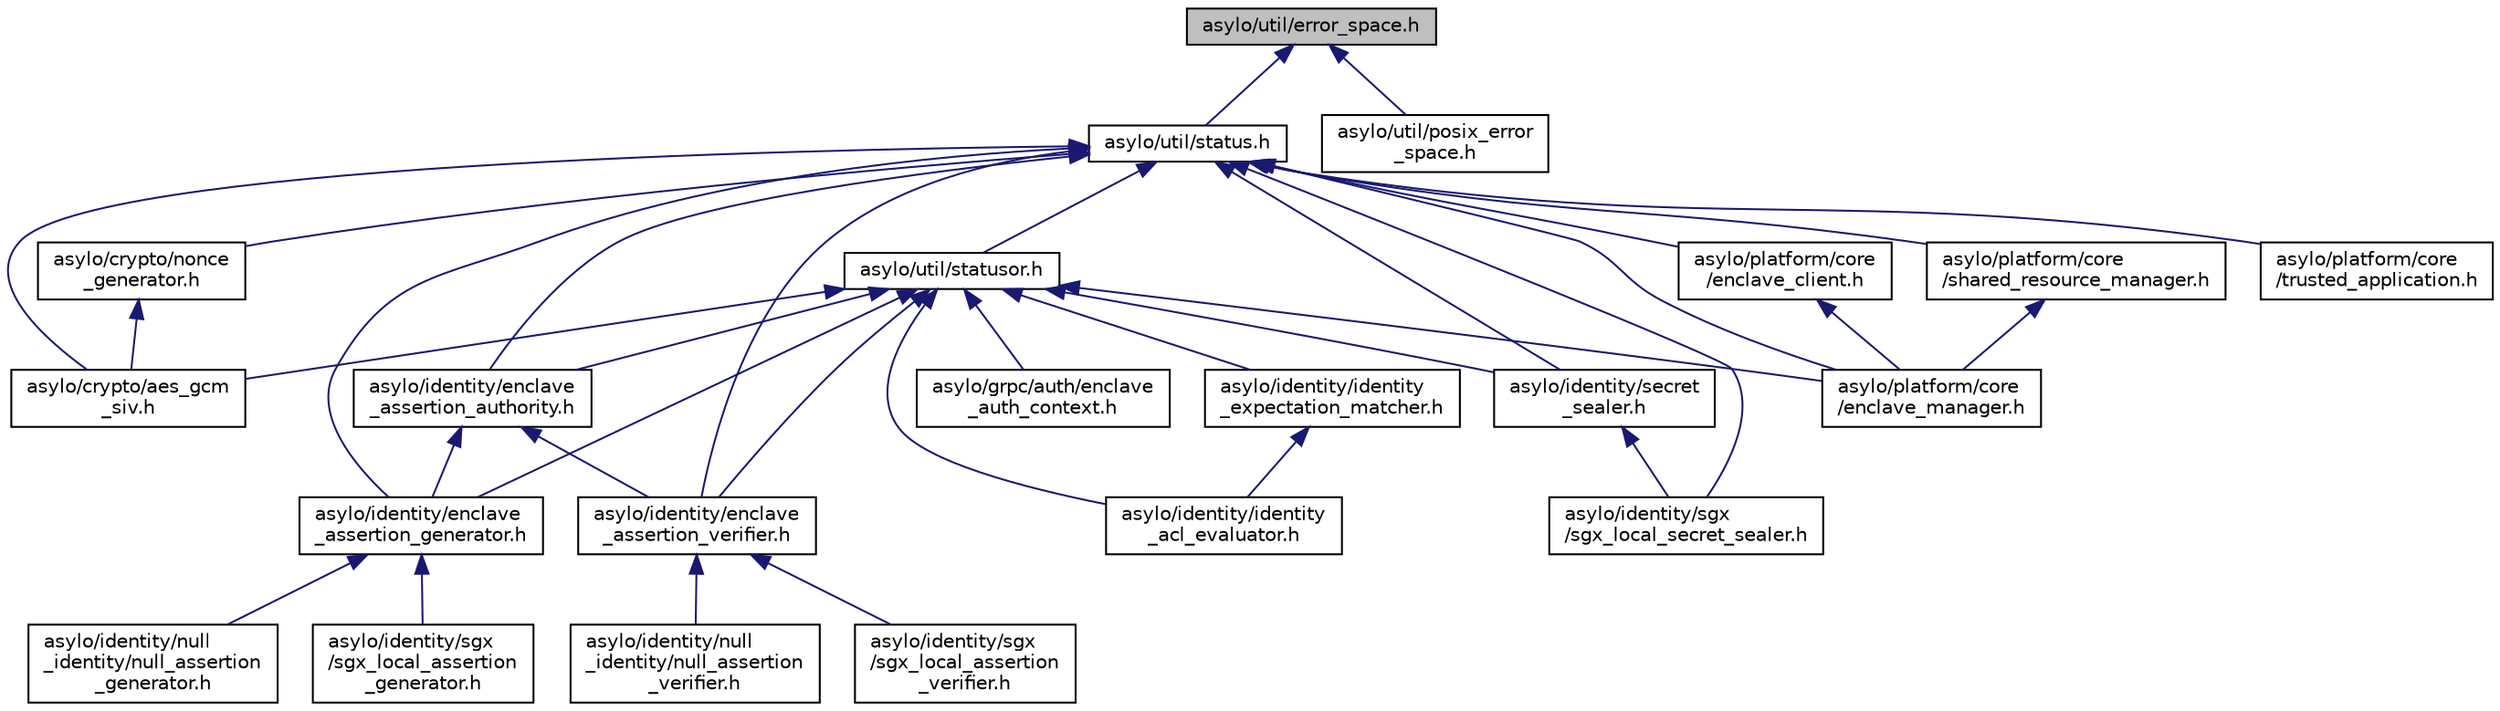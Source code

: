 digraph "asylo/util/error_space.h"
{
  edge [fontname="Helvetica",fontsize="10",labelfontname="Helvetica",labelfontsize="10"];
  node [fontname="Helvetica",fontsize="10",shape=record];
  Node5 [label="asylo/util/error_space.h",height=0.2,width=0.4,color="black", fillcolor="grey75", style="filled", fontcolor="black"];
  Node5 -> Node6 [dir="back",color="midnightblue",fontsize="10",style="solid",fontname="Helvetica"];
  Node6 [label="asylo/util/status.h",height=0.2,width=0.4,color="black", fillcolor="white", style="filled",URL="$status_8h.html"];
  Node6 -> Node7 [dir="back",color="midnightblue",fontsize="10",style="solid",fontname="Helvetica"];
  Node7 [label="asylo/util/statusor.h",height=0.2,width=0.4,color="black", fillcolor="white", style="filled",URL="$statusor_8h.html"];
  Node7 -> Node8 [dir="back",color="midnightblue",fontsize="10",style="solid",fontname="Helvetica"];
  Node8 [label="asylo/crypto/aes_gcm\l_siv.h",height=0.2,width=0.4,color="black", fillcolor="white", style="filled",URL="$aes__gcm__siv_8h.html"];
  Node7 -> Node9 [dir="back",color="midnightblue",fontsize="10",style="solid",fontname="Helvetica"];
  Node9 [label="asylo/grpc/auth/enclave\l_auth_context.h",height=0.2,width=0.4,color="black", fillcolor="white", style="filled",URL="$enclave__auth__context_8h.html"];
  Node7 -> Node10 [dir="back",color="midnightblue",fontsize="10",style="solid",fontname="Helvetica"];
  Node10 [label="asylo/identity/enclave\l_assertion_authority.h",height=0.2,width=0.4,color="black", fillcolor="white", style="filled",URL="$enclave__assertion__authority_8h.html"];
  Node10 -> Node11 [dir="back",color="midnightblue",fontsize="10",style="solid",fontname="Helvetica"];
  Node11 [label="asylo/identity/enclave\l_assertion_generator.h",height=0.2,width=0.4,color="black", fillcolor="white", style="filled",URL="$enclave__assertion__generator_8h.html"];
  Node11 -> Node12 [dir="back",color="midnightblue",fontsize="10",style="solid",fontname="Helvetica"];
  Node12 [label="asylo/identity/null\l_identity/null_assertion\l_generator.h",height=0.2,width=0.4,color="black", fillcolor="white", style="filled",URL="$null__assertion__generator_8h.html"];
  Node11 -> Node13 [dir="back",color="midnightblue",fontsize="10",style="solid",fontname="Helvetica"];
  Node13 [label="asylo/identity/sgx\l/sgx_local_assertion\l_generator.h",height=0.2,width=0.4,color="black", fillcolor="white", style="filled",URL="$sgx__local__assertion__generator_8h.html"];
  Node10 -> Node14 [dir="back",color="midnightblue",fontsize="10",style="solid",fontname="Helvetica"];
  Node14 [label="asylo/identity/enclave\l_assertion_verifier.h",height=0.2,width=0.4,color="black", fillcolor="white", style="filled",URL="$enclave__assertion__verifier_8h.html"];
  Node14 -> Node15 [dir="back",color="midnightblue",fontsize="10",style="solid",fontname="Helvetica"];
  Node15 [label="asylo/identity/null\l_identity/null_assertion\l_verifier.h",height=0.2,width=0.4,color="black", fillcolor="white", style="filled",URL="$null__assertion__verifier_8h.html"];
  Node14 -> Node16 [dir="back",color="midnightblue",fontsize="10",style="solid",fontname="Helvetica"];
  Node16 [label="asylo/identity/sgx\l/sgx_local_assertion\l_verifier.h",height=0.2,width=0.4,color="black", fillcolor="white", style="filled",URL="$sgx__local__assertion__verifier_8h.html"];
  Node7 -> Node11 [dir="back",color="midnightblue",fontsize="10",style="solid",fontname="Helvetica"];
  Node7 -> Node14 [dir="back",color="midnightblue",fontsize="10",style="solid",fontname="Helvetica"];
  Node7 -> Node17 [dir="back",color="midnightblue",fontsize="10",style="solid",fontname="Helvetica"];
  Node17 [label="asylo/identity/identity\l_expectation_matcher.h",height=0.2,width=0.4,color="black", fillcolor="white", style="filled",URL="$identity__expectation__matcher_8h.html"];
  Node17 -> Node18 [dir="back",color="midnightblue",fontsize="10",style="solid",fontname="Helvetica"];
  Node18 [label="asylo/identity/identity\l_acl_evaluator.h",height=0.2,width=0.4,color="black", fillcolor="white", style="filled",URL="$identity__acl__evaluator_8h.html"];
  Node7 -> Node18 [dir="back",color="midnightblue",fontsize="10",style="solid",fontname="Helvetica"];
  Node7 -> Node19 [dir="back",color="midnightblue",fontsize="10",style="solid",fontname="Helvetica"];
  Node19 [label="asylo/identity/secret\l_sealer.h",height=0.2,width=0.4,color="black", fillcolor="white", style="filled",URL="$secret__sealer_8h.html"];
  Node19 -> Node20 [dir="back",color="midnightblue",fontsize="10",style="solid",fontname="Helvetica"];
  Node20 [label="asylo/identity/sgx\l/sgx_local_secret_sealer.h",height=0.2,width=0.4,color="black", fillcolor="white", style="filled",URL="$sgx__local__secret__sealer_8h.html"];
  Node7 -> Node21 [dir="back",color="midnightblue",fontsize="10",style="solid",fontname="Helvetica"];
  Node21 [label="asylo/platform/core\l/enclave_manager.h",height=0.2,width=0.4,color="black", fillcolor="white", style="filled",URL="$enclave__manager_8h.html"];
  Node6 -> Node22 [dir="back",color="midnightblue",fontsize="10",style="solid",fontname="Helvetica"];
  Node22 [label="asylo/crypto/nonce\l_generator.h",height=0.2,width=0.4,color="black", fillcolor="white", style="filled",URL="$nonce__generator_8h.html"];
  Node22 -> Node8 [dir="back",color="midnightblue",fontsize="10",style="solid",fontname="Helvetica"];
  Node6 -> Node8 [dir="back",color="midnightblue",fontsize="10",style="solid",fontname="Helvetica"];
  Node6 -> Node10 [dir="back",color="midnightblue",fontsize="10",style="solid",fontname="Helvetica"];
  Node6 -> Node11 [dir="back",color="midnightblue",fontsize="10",style="solid",fontname="Helvetica"];
  Node6 -> Node14 [dir="back",color="midnightblue",fontsize="10",style="solid",fontname="Helvetica"];
  Node6 -> Node19 [dir="back",color="midnightblue",fontsize="10",style="solid",fontname="Helvetica"];
  Node6 -> Node20 [dir="back",color="midnightblue",fontsize="10",style="solid",fontname="Helvetica"];
  Node6 -> Node23 [dir="back",color="midnightblue",fontsize="10",style="solid",fontname="Helvetica"];
  Node23 [label="asylo/platform/core\l/enclave_client.h",height=0.2,width=0.4,color="black", fillcolor="white", style="filled",URL="$enclave__client_8h.html"];
  Node23 -> Node21 [dir="back",color="midnightblue",fontsize="10",style="solid",fontname="Helvetica"];
  Node6 -> Node24 [dir="back",color="midnightblue",fontsize="10",style="solid",fontname="Helvetica"];
  Node24 [label="asylo/platform/core\l/shared_resource_manager.h",height=0.2,width=0.4,color="black", fillcolor="white", style="filled",URL="$shared__resource__manager_8h.html"];
  Node24 -> Node21 [dir="back",color="midnightblue",fontsize="10",style="solid",fontname="Helvetica"];
  Node6 -> Node21 [dir="back",color="midnightblue",fontsize="10",style="solid",fontname="Helvetica"];
  Node6 -> Node25 [dir="back",color="midnightblue",fontsize="10",style="solid",fontname="Helvetica"];
  Node25 [label="asylo/platform/core\l/trusted_application.h",height=0.2,width=0.4,color="black", fillcolor="white", style="filled",URL="$trusted__application_8h.html"];
  Node5 -> Node26 [dir="back",color="midnightblue",fontsize="10",style="solid",fontname="Helvetica"];
  Node26 [label="asylo/util/posix_error\l_space.h",height=0.2,width=0.4,color="black", fillcolor="white", style="filled",URL="$posix__error__space_8h.html"];
}
